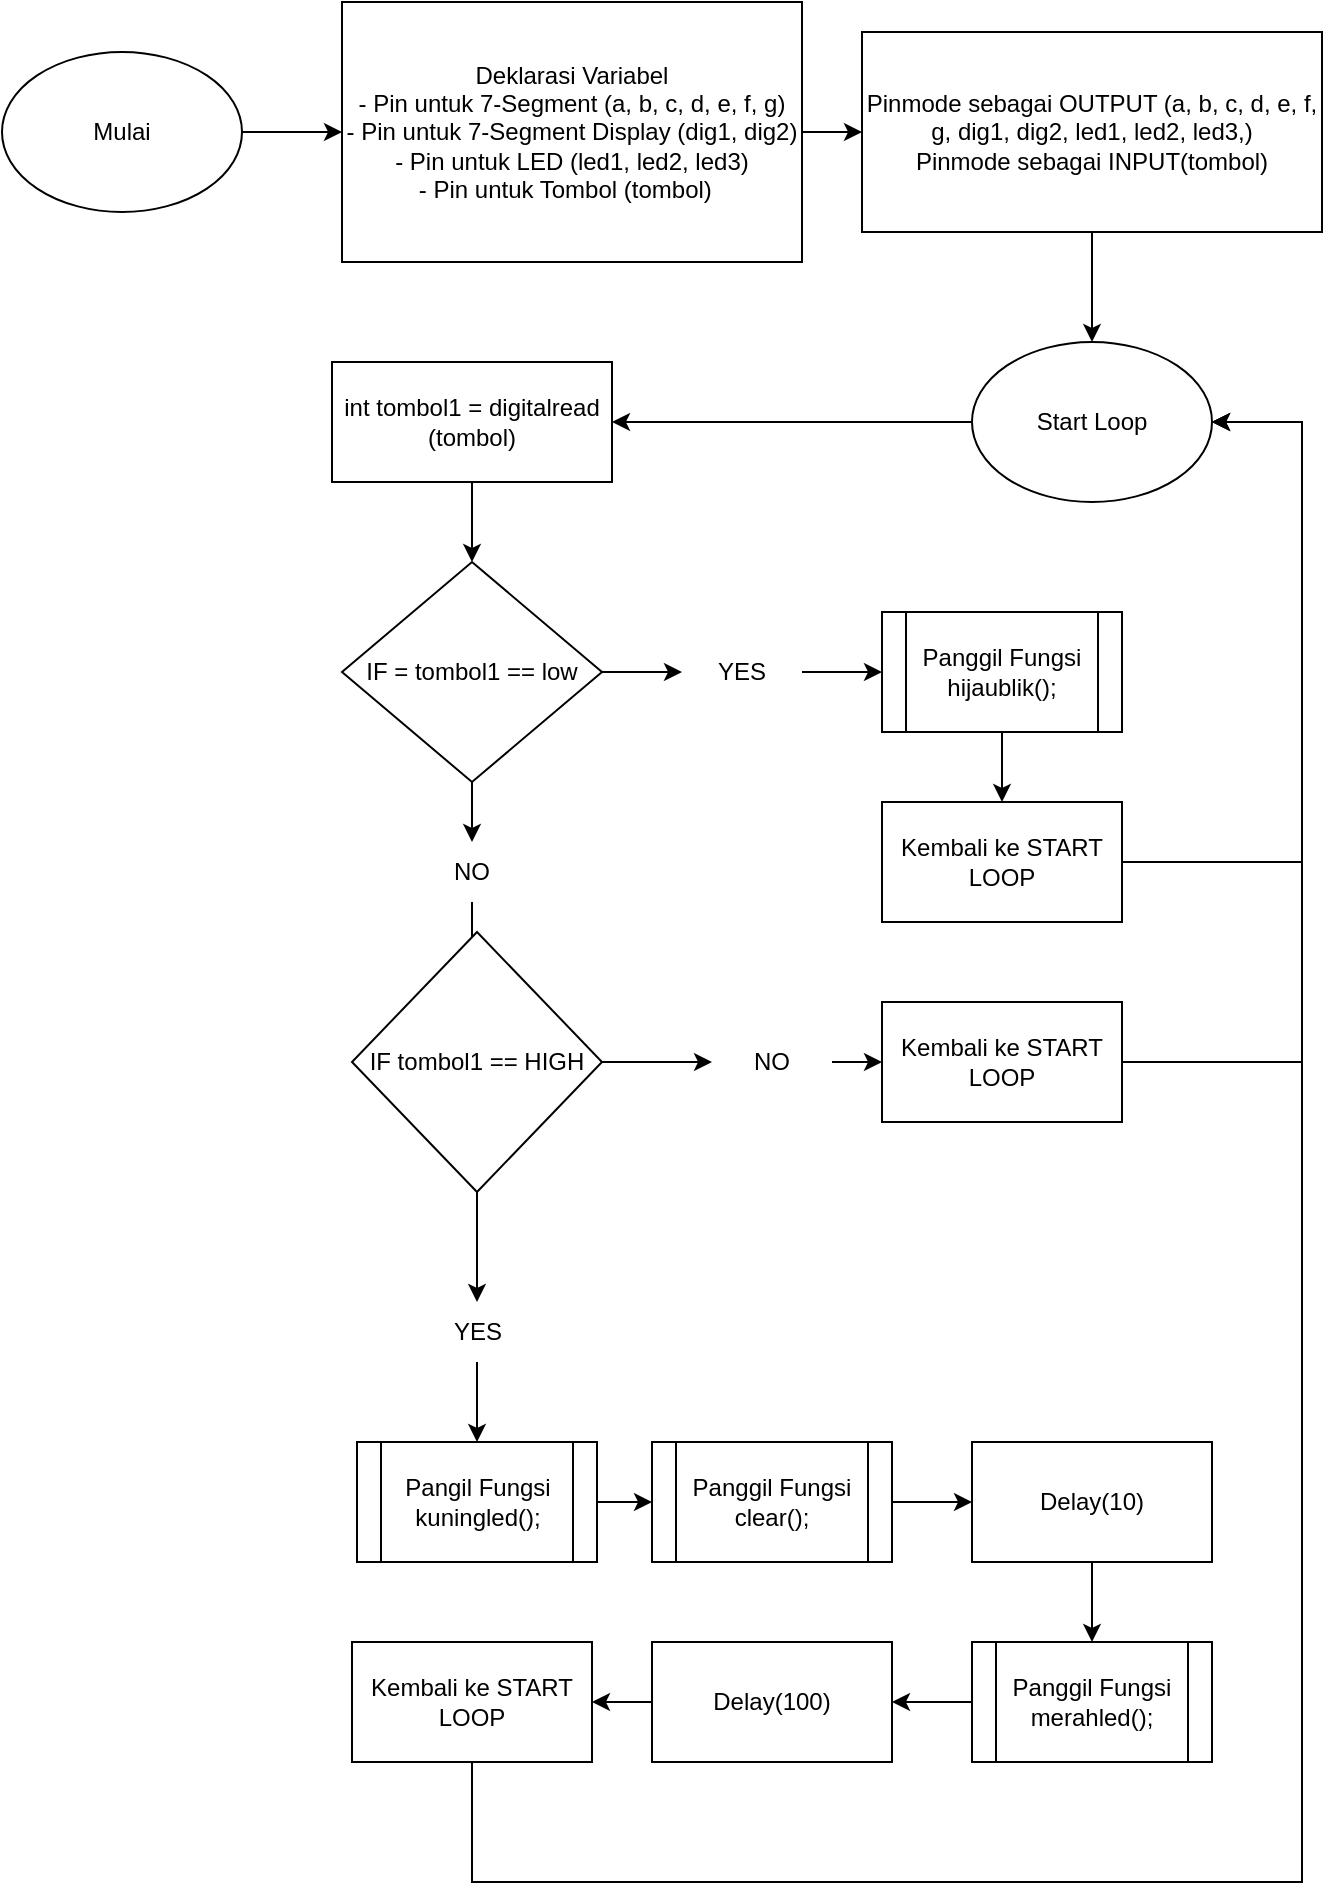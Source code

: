 <mxfile version="24.7.17">
  <diagram id="kgpKYQtTHZ0yAKxKKP6v" name="Page-1">
    <mxGraphModel grid="1" page="1" gridSize="10" guides="1" tooltips="1" connect="1" arrows="1" fold="1" pageScale="1" pageWidth="850" pageHeight="1100" math="0" shadow="0">
      <root>
        <mxCell id="0" />
        <mxCell id="1" parent="0" />
        <mxCell id="TkdmVIwNkVnarUwo5pnE-4" value="" style="edgeStyle=orthogonalEdgeStyle;rounded=0;orthogonalLoop=1;jettySize=auto;html=1;align=center;" edge="1" parent="1" source="TkdmVIwNkVnarUwo5pnE-2" target="TkdmVIwNkVnarUwo5pnE-3">
          <mxGeometry relative="1" as="geometry" />
        </mxCell>
        <mxCell id="TkdmVIwNkVnarUwo5pnE-2" value="Mulai" style="ellipse;whiteSpace=wrap;html=1;" vertex="1" parent="1">
          <mxGeometry x="60" y="-995" width="120" height="80" as="geometry" />
        </mxCell>
        <mxCell id="TkdmVIwNkVnarUwo5pnE-6" value="" style="edgeStyle=orthogonalEdgeStyle;rounded=0;orthogonalLoop=1;jettySize=auto;html=1;align=center;" edge="1" parent="1" source="TkdmVIwNkVnarUwo5pnE-3" target="TkdmVIwNkVnarUwo5pnE-5">
          <mxGeometry relative="1" as="geometry" />
        </mxCell>
        <mxCell id="TkdmVIwNkVnarUwo5pnE-3" value="Deklarasi Variabel&lt;div&gt;&lt;span style=&quot;background-color: initial;&quot; class=&quot;hljs-bullet&quot;&gt;-&lt;/span&gt;&lt;span style=&quot;background-color: initial;&quot;&gt; Pin untuk 7-Segment (a, b, c, d, e, f, g)&lt;/span&gt;&lt;/div&gt;&lt;div&gt;&lt;span style=&quot;background-color: initial;&quot; class=&quot;hljs-bullet&quot;&gt;-&lt;/span&gt;&lt;span style=&quot;background-color: initial;&quot;&gt; Pin untuk 7-Segment Display (dig1, dig2)&lt;/span&gt;&lt;div&gt;&lt;span class=&quot;hljs-bullet&quot;&gt;  -&lt;/span&gt; Pin untuk LED (led1, led2, led3)&lt;br&gt;&lt;span class=&quot;hljs-bullet&quot;&gt;  -&lt;/span&gt; Pin untuk Tombol (tombol)&amp;nbsp;&amp;nbsp;&lt;/div&gt;&lt;/div&gt;" style="whiteSpace=wrap;html=1;align=center;" vertex="1" parent="1">
          <mxGeometry x="230" y="-1020" width="230" height="130" as="geometry" />
        </mxCell>
        <mxCell id="TkdmVIwNkVnarUwo5pnE-37" value="" style="edgeStyle=orthogonalEdgeStyle;rounded=0;orthogonalLoop=1;jettySize=auto;html=1;" edge="1" parent="1" source="TkdmVIwNkVnarUwo5pnE-5" target="TkdmVIwNkVnarUwo5pnE-36">
          <mxGeometry relative="1" as="geometry" />
        </mxCell>
        <mxCell id="TkdmVIwNkVnarUwo5pnE-5" value="Pinmode sebagai OUTPUT (&lt;span class=&quot;hljs-selector-tag&quot;&gt;a&lt;/span&gt;, &lt;span class=&quot;hljs-selector-tag&quot;&gt;b&lt;/span&gt;, c, d, e, f, g, dig1, dig2, led1, led2, led3,)&lt;div&gt;Pinmode sebagai INPUT(tombol)&lt;/div&gt;" style="whiteSpace=wrap;html=1;" vertex="1" parent="1">
          <mxGeometry x="490" y="-1005" width="230" height="100" as="geometry" />
        </mxCell>
        <mxCell id="TkdmVIwNkVnarUwo5pnE-12" value="" style="edgeStyle=orthogonalEdgeStyle;rounded=0;orthogonalLoop=1;jettySize=auto;html=1;" edge="1" parent="1" source="TkdmVIwNkVnarUwo5pnE-7" target="TkdmVIwNkVnarUwo5pnE-11">
          <mxGeometry relative="1" as="geometry" />
        </mxCell>
        <mxCell id="TkdmVIwNkVnarUwo5pnE-7" value="int tombol1 = digitalread (tombol)" style="whiteSpace=wrap;html=1;" vertex="1" parent="1">
          <mxGeometry x="225" y="-840" width="140" height="60" as="geometry" />
        </mxCell>
        <mxCell id="TkdmVIwNkVnarUwo5pnE-21" style="edgeStyle=orthogonalEdgeStyle;rounded=0;orthogonalLoop=1;jettySize=auto;html=1;entryX=0.5;entryY=0;entryDx=0;entryDy=0;" edge="1" parent="1" source="TkdmVIwNkVnarUwo5pnE-11" target="TkdmVIwNkVnarUwo5pnE-19">
          <mxGeometry relative="1" as="geometry" />
        </mxCell>
        <mxCell id="TkdmVIwNkVnarUwo5pnE-24" style="edgeStyle=orthogonalEdgeStyle;rounded=0;orthogonalLoop=1;jettySize=auto;html=1;" edge="1" parent="1" source="TkdmVIwNkVnarUwo5pnE-11" target="TkdmVIwNkVnarUwo5pnE-22">
          <mxGeometry relative="1" as="geometry" />
        </mxCell>
        <mxCell id="TkdmVIwNkVnarUwo5pnE-11" value="IF = tombol1 == low" style="rhombus;whiteSpace=wrap;html=1;" vertex="1" parent="1">
          <mxGeometry x="230" y="-740" width="130" height="110" as="geometry" />
        </mxCell>
        <mxCell id="TkdmVIwNkVnarUwo5pnE-45" value="" style="edgeStyle=orthogonalEdgeStyle;rounded=0;orthogonalLoop=1;jettySize=auto;html=1;" edge="1" parent="1" source="TkdmVIwNkVnarUwo5pnE-19" target="TkdmVIwNkVnarUwo5pnE-44">
          <mxGeometry relative="1" as="geometry" />
        </mxCell>
        <mxCell id="TkdmVIwNkVnarUwo5pnE-19" value="NO" style="text;html=1;align=center;verticalAlign=middle;whiteSpace=wrap;rounded=0;" vertex="1" parent="1">
          <mxGeometry x="265" y="-600" width="60" height="30" as="geometry" />
        </mxCell>
        <mxCell id="TkdmVIwNkVnarUwo5pnE-29" value="" style="edgeStyle=orthogonalEdgeStyle;rounded=0;orthogonalLoop=1;jettySize=auto;html=1;" edge="1" parent="1" source="TkdmVIwNkVnarUwo5pnE-22" target="TkdmVIwNkVnarUwo5pnE-28">
          <mxGeometry relative="1" as="geometry" />
        </mxCell>
        <mxCell id="TkdmVIwNkVnarUwo5pnE-22" value="YES" style="text;html=1;align=center;verticalAlign=middle;whiteSpace=wrap;rounded=0;" vertex="1" parent="1">
          <mxGeometry x="400" y="-700" width="60" height="30" as="geometry" />
        </mxCell>
        <mxCell id="TkdmVIwNkVnarUwo5pnE-31" value="" style="edgeStyle=orthogonalEdgeStyle;rounded=0;orthogonalLoop=1;jettySize=auto;html=1;" edge="1" parent="1" source="TkdmVIwNkVnarUwo5pnE-28" target="TkdmVIwNkVnarUwo5pnE-30">
          <mxGeometry relative="1" as="geometry" />
        </mxCell>
        <mxCell id="TkdmVIwNkVnarUwo5pnE-28" value="Panggil Fungsi&lt;br&gt;hijaublik();" style="shape=process;whiteSpace=wrap;html=1;backgroundOutline=1;" vertex="1" parent="1">
          <mxGeometry x="500" y="-715" width="120" height="60" as="geometry" />
        </mxCell>
        <mxCell id="TkdmVIwNkVnarUwo5pnE-67" style="edgeStyle=orthogonalEdgeStyle;rounded=0;orthogonalLoop=1;jettySize=auto;html=1;" edge="1" parent="1" source="TkdmVIwNkVnarUwo5pnE-30" target="TkdmVIwNkVnarUwo5pnE-36">
          <mxGeometry relative="1" as="geometry">
            <Array as="points">
              <mxPoint x="710" y="-590" />
              <mxPoint x="710" y="-810" />
            </Array>
          </mxGeometry>
        </mxCell>
        <mxCell id="TkdmVIwNkVnarUwo5pnE-30" value="Kembali ke START LOOP" style="whiteSpace=wrap;html=1;" vertex="1" parent="1">
          <mxGeometry x="500" y="-620" width="120" height="60" as="geometry" />
        </mxCell>
        <mxCell id="TkdmVIwNkVnarUwo5pnE-38" value="" style="edgeStyle=orthogonalEdgeStyle;rounded=0;orthogonalLoop=1;jettySize=auto;html=1;" edge="1" parent="1" source="TkdmVIwNkVnarUwo5pnE-36" target="TkdmVIwNkVnarUwo5pnE-7">
          <mxGeometry relative="1" as="geometry" />
        </mxCell>
        <mxCell id="TkdmVIwNkVnarUwo5pnE-36" value="Start Loop" style="ellipse;whiteSpace=wrap;html=1;" vertex="1" parent="1">
          <mxGeometry x="545" y="-850" width="120" height="80" as="geometry" />
        </mxCell>
        <mxCell id="TkdmVIwNkVnarUwo5pnE-47" value="" style="edgeStyle=orthogonalEdgeStyle;rounded=0;orthogonalLoop=1;jettySize=auto;html=1;" edge="1" parent="1" source="TkdmVIwNkVnarUwo5pnE-44" target="TkdmVIwNkVnarUwo5pnE-46">
          <mxGeometry relative="1" as="geometry" />
        </mxCell>
        <mxCell id="TkdmVIwNkVnarUwo5pnE-52" value="" style="edgeStyle=orthogonalEdgeStyle;rounded=0;orthogonalLoop=1;jettySize=auto;html=1;" edge="1" parent="1" source="TkdmVIwNkVnarUwo5pnE-44" target="TkdmVIwNkVnarUwo5pnE-50">
          <mxGeometry relative="1" as="geometry" />
        </mxCell>
        <mxCell id="TkdmVIwNkVnarUwo5pnE-44" value="IF tombol1 == HIGH" style="rhombus;whiteSpace=wrap;html=1;" vertex="1" parent="1">
          <mxGeometry x="235" y="-555" width="125" height="130" as="geometry" />
        </mxCell>
        <mxCell id="TkdmVIwNkVnarUwo5pnE-49" value="" style="edgeStyle=orthogonalEdgeStyle;rounded=0;orthogonalLoop=1;jettySize=auto;html=1;" edge="1" parent="1" source="TkdmVIwNkVnarUwo5pnE-46" target="TkdmVIwNkVnarUwo5pnE-48">
          <mxGeometry relative="1" as="geometry" />
        </mxCell>
        <mxCell id="TkdmVIwNkVnarUwo5pnE-46" value="NO" style="text;html=1;align=center;verticalAlign=middle;whiteSpace=wrap;rounded=0;" vertex="1" parent="1">
          <mxGeometry x="415" y="-505" width="60" height="30" as="geometry" />
        </mxCell>
        <mxCell id="TkdmVIwNkVnarUwo5pnE-69" style="edgeStyle=orthogonalEdgeStyle;rounded=0;orthogonalLoop=1;jettySize=auto;html=1;" edge="1" parent="1" source="TkdmVIwNkVnarUwo5pnE-48" target="TkdmVIwNkVnarUwo5pnE-36">
          <mxGeometry relative="1" as="geometry">
            <Array as="points">
              <mxPoint x="710" y="-490" />
              <mxPoint x="710" y="-810" />
            </Array>
          </mxGeometry>
        </mxCell>
        <mxCell id="TkdmVIwNkVnarUwo5pnE-48" value="Kembali ke START LOOP" style="whiteSpace=wrap;html=1;" vertex="1" parent="1">
          <mxGeometry x="500" y="-520" width="120" height="60" as="geometry" />
        </mxCell>
        <mxCell id="TkdmVIwNkVnarUwo5pnE-54" value="" style="edgeStyle=orthogonalEdgeStyle;rounded=0;orthogonalLoop=1;jettySize=auto;html=1;" edge="1" parent="1" source="TkdmVIwNkVnarUwo5pnE-50" target="TkdmVIwNkVnarUwo5pnE-53">
          <mxGeometry relative="1" as="geometry" />
        </mxCell>
        <mxCell id="TkdmVIwNkVnarUwo5pnE-50" value="YES" style="text;html=1;align=center;verticalAlign=middle;whiteSpace=wrap;rounded=0;" vertex="1" parent="1">
          <mxGeometry x="267.5" y="-370" width="60" height="30" as="geometry" />
        </mxCell>
        <mxCell id="TkdmVIwNkVnarUwo5pnE-56" value="" style="edgeStyle=orthogonalEdgeStyle;rounded=0;orthogonalLoop=1;jettySize=auto;html=1;" edge="1" parent="1" source="TkdmVIwNkVnarUwo5pnE-53" target="TkdmVIwNkVnarUwo5pnE-55">
          <mxGeometry relative="1" as="geometry" />
        </mxCell>
        <mxCell id="TkdmVIwNkVnarUwo5pnE-53" value="Pangil Fungsi kuningled();" style="shape=process;whiteSpace=wrap;html=1;backgroundOutline=1;" vertex="1" parent="1">
          <mxGeometry x="237.5" y="-300" width="120" height="60" as="geometry" />
        </mxCell>
        <mxCell id="TkdmVIwNkVnarUwo5pnE-60" value="" style="edgeStyle=orthogonalEdgeStyle;rounded=0;orthogonalLoop=1;jettySize=auto;html=1;" edge="1" parent="1" source="TkdmVIwNkVnarUwo5pnE-55" target="TkdmVIwNkVnarUwo5pnE-59">
          <mxGeometry relative="1" as="geometry" />
        </mxCell>
        <mxCell id="TkdmVIwNkVnarUwo5pnE-55" value="Panggil Fungsi clear();" style="shape=process;whiteSpace=wrap;html=1;backgroundOutline=1;" vertex="1" parent="1">
          <mxGeometry x="385" y="-300" width="120" height="60" as="geometry" />
        </mxCell>
        <mxCell id="TkdmVIwNkVnarUwo5pnE-63" value="" style="edgeStyle=orthogonalEdgeStyle;rounded=0;orthogonalLoop=1;jettySize=auto;html=1;" edge="1" parent="1" source="TkdmVIwNkVnarUwo5pnE-59" target="TkdmVIwNkVnarUwo5pnE-62">
          <mxGeometry relative="1" as="geometry" />
        </mxCell>
        <mxCell id="TkdmVIwNkVnarUwo5pnE-59" value="Delay(10)" style="whiteSpace=wrap;html=1;" vertex="1" parent="1">
          <mxGeometry x="545" y="-300" width="120" height="60" as="geometry" />
        </mxCell>
        <mxCell id="TkdmVIwNkVnarUwo5pnE-65" value="" style="edgeStyle=orthogonalEdgeStyle;rounded=0;orthogonalLoop=1;jettySize=auto;html=1;" edge="1" parent="1" source="TkdmVIwNkVnarUwo5pnE-62" target="TkdmVIwNkVnarUwo5pnE-64">
          <mxGeometry relative="1" as="geometry" />
        </mxCell>
        <mxCell id="TkdmVIwNkVnarUwo5pnE-62" value="Panggil Fungsi merahled();" style="shape=process;whiteSpace=wrap;html=1;backgroundOutline=1;" vertex="1" parent="1">
          <mxGeometry x="545" y="-200" width="120" height="60" as="geometry" />
        </mxCell>
        <mxCell id="TkdmVIwNkVnarUwo5pnE-71" value="" style="edgeStyle=orthogonalEdgeStyle;rounded=0;orthogonalLoop=1;jettySize=auto;html=1;" edge="1" parent="1" source="TkdmVIwNkVnarUwo5pnE-64" target="TkdmVIwNkVnarUwo5pnE-70">
          <mxGeometry relative="1" as="geometry" />
        </mxCell>
        <mxCell id="TkdmVIwNkVnarUwo5pnE-64" value="Delay(100)" style="whiteSpace=wrap;html=1;" vertex="1" parent="1">
          <mxGeometry x="385" y="-200" width="120" height="60" as="geometry" />
        </mxCell>
        <mxCell id="TkdmVIwNkVnarUwo5pnE-72" style="edgeStyle=orthogonalEdgeStyle;rounded=0;orthogonalLoop=1;jettySize=auto;html=1;" edge="1" parent="1" source="TkdmVIwNkVnarUwo5pnE-70" target="TkdmVIwNkVnarUwo5pnE-36">
          <mxGeometry relative="1" as="geometry">
            <Array as="points">
              <mxPoint x="295" y="-80" />
              <mxPoint x="710" y="-80" />
              <mxPoint x="710" y="-810" />
            </Array>
          </mxGeometry>
        </mxCell>
        <mxCell id="TkdmVIwNkVnarUwo5pnE-70" value="Kembali ke START LOOP" style="whiteSpace=wrap;html=1;" vertex="1" parent="1">
          <mxGeometry x="235" y="-200" width="120" height="60" as="geometry" />
        </mxCell>
      </root>
    </mxGraphModel>
  </diagram>
</mxfile>
